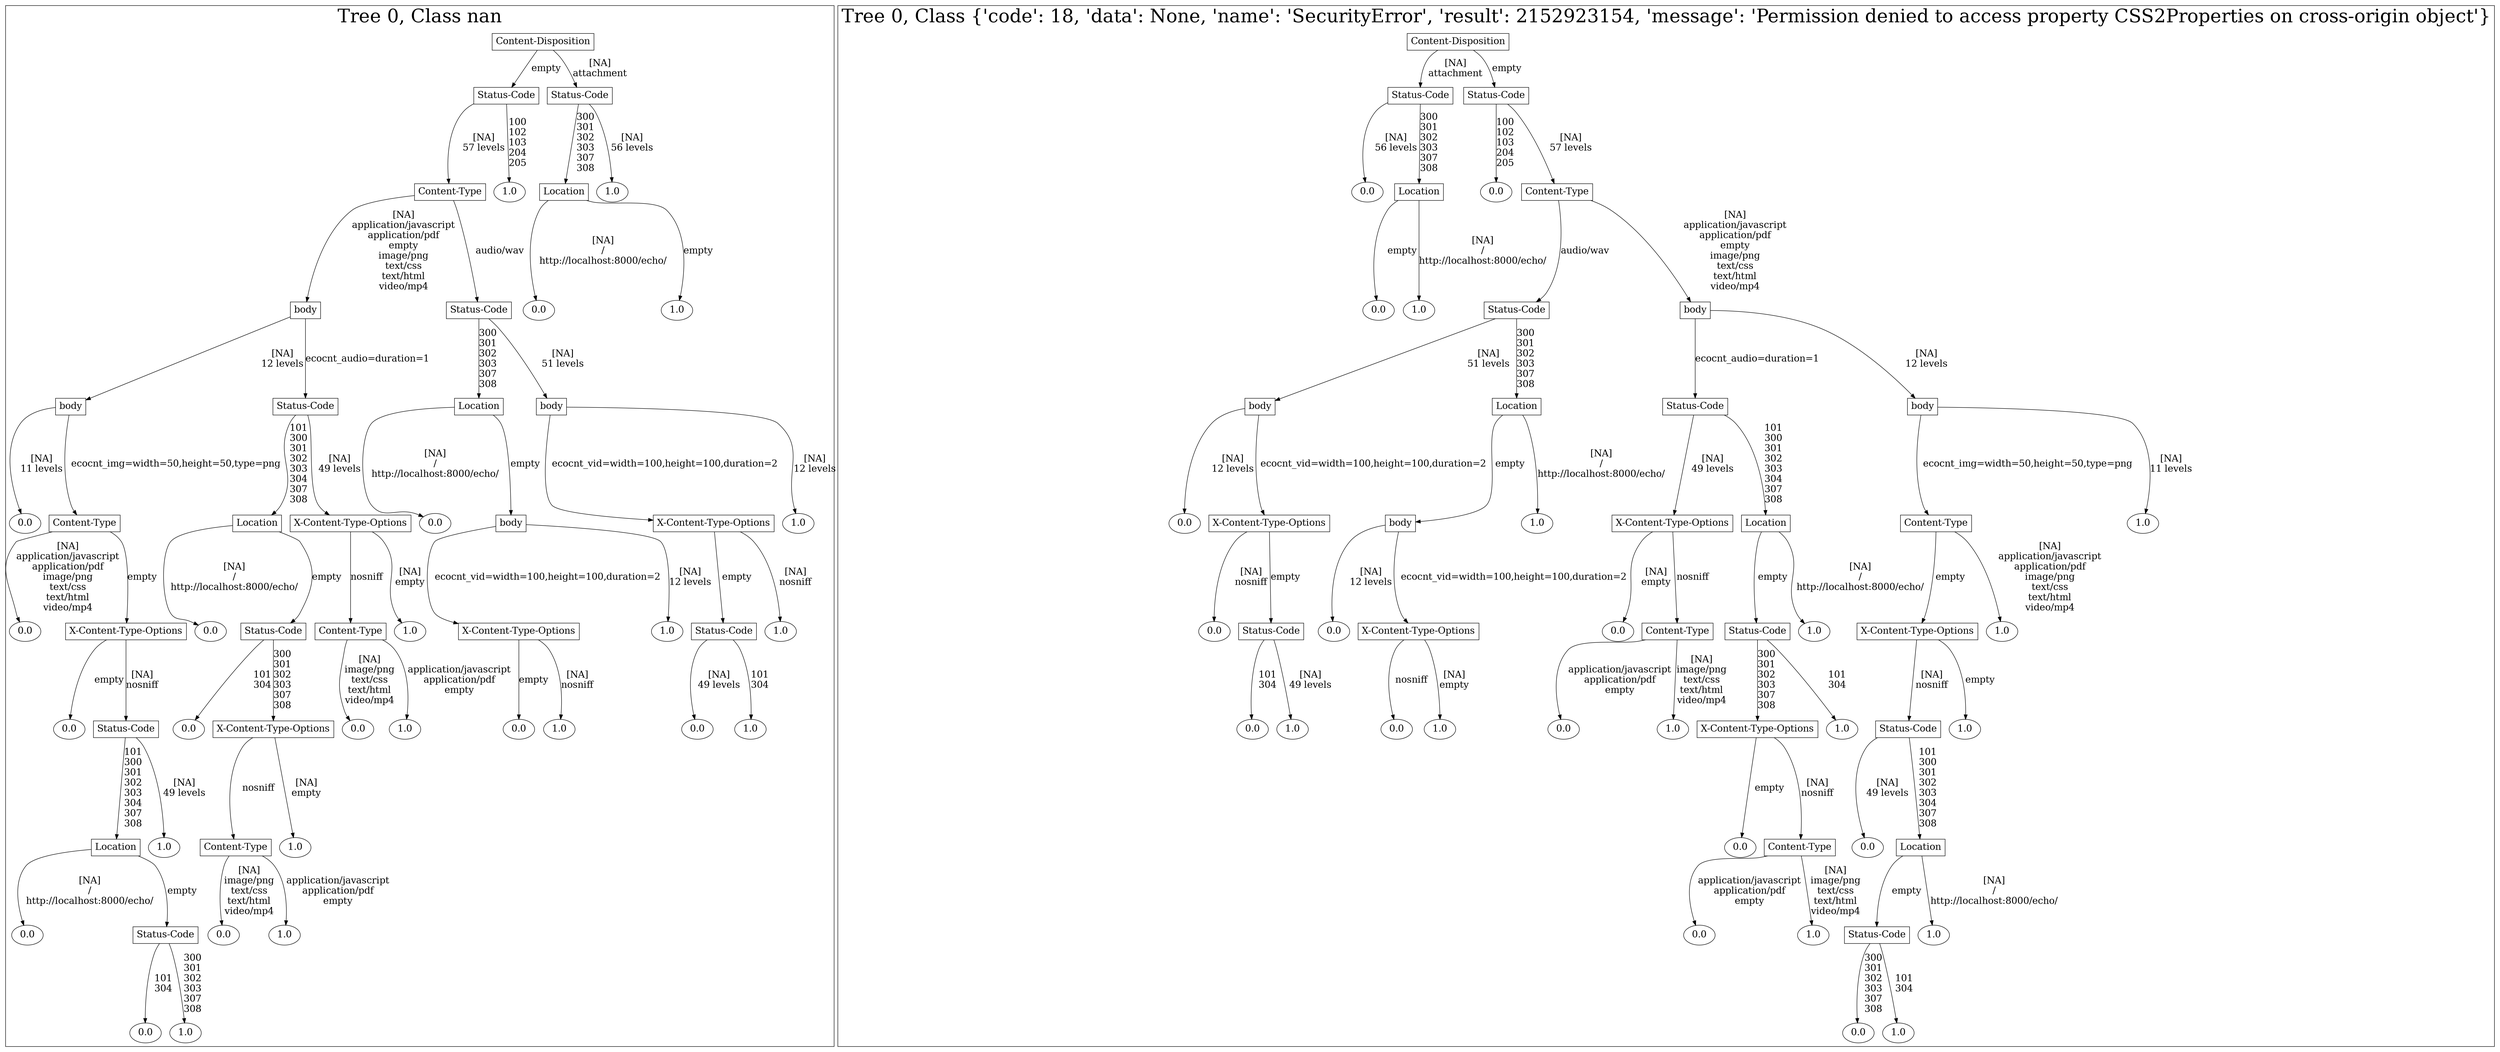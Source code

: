 /*
Generated by:
    http://https://github.com/h2oai/h2o-3/tree/master/h2o-genmodel/src/main/java/hex/genmodel/tools/PrintMojo.java
*/

/*
On a mac:

$ brew install graphviz
$ dot -Tpng file.gv -o file.png
$ open file.png
*/

digraph G {

subgraph cluster_0 {
/* Nodes */

/* Level 0 */
{
"SG_0_Node_0" [shape=box, fontsize=20, label="Content-Disposition"]
}

/* Level 1 */
{
"SG_0_Node_1" [shape=box, fontsize=20, label="Status-Code"]
"SG_0_Node_2" [shape=box, fontsize=20, label="Status-Code"]
}

/* Level 2 */
{
"SG_0_Node_3" [shape=box, fontsize=20, label="Content-Type"]
"SG_0_Node_26" [fontsize=20, label="1.0"]
"SG_0_Node_4" [shape=box, fontsize=20, label="Location"]
"SG_0_Node_27" [fontsize=20, label="1.0"]
}

/* Level 3 */
{
"SG_0_Node_5" [shape=box, fontsize=20, label="body"]
"SG_0_Node_6" [shape=box, fontsize=20, label="Status-Code"]
"SG_0_Node_28" [fontsize=20, label="0.0"]
"SG_0_Node_29" [fontsize=20, label="1.0"]
}

/* Level 4 */
{
"SG_0_Node_7" [shape=box, fontsize=20, label="body"]
"SG_0_Node_8" [shape=box, fontsize=20, label="Status-Code"]
"SG_0_Node_9" [shape=box, fontsize=20, label="Location"]
"SG_0_Node_10" [shape=box, fontsize=20, label="body"]
}

/* Level 5 */
{
"SG_0_Node_30" [fontsize=20, label="0.0"]
"SG_0_Node_11" [shape=box, fontsize=20, label="Content-Type"]
"SG_0_Node_12" [shape=box, fontsize=20, label="Location"]
"SG_0_Node_13" [shape=box, fontsize=20, label="X-Content-Type-Options"]
"SG_0_Node_31" [fontsize=20, label="0.0"]
"SG_0_Node_14" [shape=box, fontsize=20, label="body"]
"SG_0_Node_15" [shape=box, fontsize=20, label="X-Content-Type-Options"]
"SG_0_Node_32" [fontsize=20, label="1.0"]
}

/* Level 6 */
{
"SG_0_Node_33" [fontsize=20, label="0.0"]
"SG_0_Node_16" [shape=box, fontsize=20, label="X-Content-Type-Options"]
"SG_0_Node_34" [fontsize=20, label="0.0"]
"SG_0_Node_17" [shape=box, fontsize=20, label="Status-Code"]
"SG_0_Node_18" [shape=box, fontsize=20, label="Content-Type"]
"SG_0_Node_35" [fontsize=20, label="1.0"]
"SG_0_Node_19" [shape=box, fontsize=20, label="X-Content-Type-Options"]
"SG_0_Node_36" [fontsize=20, label="1.0"]
"SG_0_Node_20" [shape=box, fontsize=20, label="Status-Code"]
"SG_0_Node_37" [fontsize=20, label="1.0"]
}

/* Level 7 */
{
"SG_0_Node_38" [fontsize=20, label="0.0"]
"SG_0_Node_21" [shape=box, fontsize=20, label="Status-Code"]
"SG_0_Node_39" [fontsize=20, label="0.0"]
"SG_0_Node_22" [shape=box, fontsize=20, label="X-Content-Type-Options"]
"SG_0_Node_40" [fontsize=20, label="0.0"]
"SG_0_Node_41" [fontsize=20, label="1.0"]
"SG_0_Node_42" [fontsize=20, label="0.0"]
"SG_0_Node_43" [fontsize=20, label="1.0"]
"SG_0_Node_44" [fontsize=20, label="0.0"]
"SG_0_Node_45" [fontsize=20, label="1.0"]
}

/* Level 8 */
{
"SG_0_Node_23" [shape=box, fontsize=20, label="Location"]
"SG_0_Node_46" [fontsize=20, label="1.0"]
"SG_0_Node_24" [shape=box, fontsize=20, label="Content-Type"]
"SG_0_Node_47" [fontsize=20, label="1.0"]
}

/* Level 9 */
{
"SG_0_Node_48" [fontsize=20, label="0.0"]
"SG_0_Node_25" [shape=box, fontsize=20, label="Status-Code"]
"SG_0_Node_49" [fontsize=20, label="0.0"]
"SG_0_Node_50" [fontsize=20, label="1.0"]
}

/* Level 10 */
{
"SG_0_Node_51" [fontsize=20, label="0.0"]
"SG_0_Node_52" [fontsize=20, label="1.0"]
}

/* Edges */
"SG_0_Node_0" -> "SG_0_Node_1" [fontsize=20, label="empty
"]
"SG_0_Node_0" -> "SG_0_Node_2" [fontsize=20, label="[NA]
attachment
"]
"SG_0_Node_2" -> "SG_0_Node_4" [fontsize=20, label="300
301
302
303
307
308
"]
"SG_0_Node_2" -> "SG_0_Node_27" [fontsize=20, label="[NA]
56 levels
"]
"SG_0_Node_4" -> "SG_0_Node_28" [fontsize=20, label="[NA]
/
http://localhost:8000/echo/
"]
"SG_0_Node_4" -> "SG_0_Node_29" [fontsize=20, label="empty
"]
"SG_0_Node_1" -> "SG_0_Node_3" [fontsize=20, label="[NA]
57 levels
"]
"SG_0_Node_1" -> "SG_0_Node_26" [fontsize=20, label="100
102
103
204
205
"]
"SG_0_Node_3" -> "SG_0_Node_5" [fontsize=20, label="[NA]
application/javascript
application/pdf
empty
image/png
text/css
text/html
video/mp4
"]
"SG_0_Node_3" -> "SG_0_Node_6" [fontsize=20, label="audio/wav
"]
"SG_0_Node_6" -> "SG_0_Node_9" [fontsize=20, label="300
301
302
303
307
308
"]
"SG_0_Node_6" -> "SG_0_Node_10" [fontsize=20, label="[NA]
51 levels
"]
"SG_0_Node_10" -> "SG_0_Node_15" [fontsize=20, label="ecocnt_vid=width=100,height=100,duration=2
"]
"SG_0_Node_10" -> "SG_0_Node_32" [fontsize=20, label="[NA]
12 levels
"]
"SG_0_Node_15" -> "SG_0_Node_20" [fontsize=20, label="empty
"]
"SG_0_Node_15" -> "SG_0_Node_37" [fontsize=20, label="[NA]
nosniff
"]
"SG_0_Node_20" -> "SG_0_Node_44" [fontsize=20, label="[NA]
49 levels
"]
"SG_0_Node_20" -> "SG_0_Node_45" [fontsize=20, label="101
304
"]
"SG_0_Node_9" -> "SG_0_Node_31" [fontsize=20, label="[NA]
/
http://localhost:8000/echo/
"]
"SG_0_Node_9" -> "SG_0_Node_14" [fontsize=20, label="empty
"]
"SG_0_Node_14" -> "SG_0_Node_19" [fontsize=20, label="ecocnt_vid=width=100,height=100,duration=2
"]
"SG_0_Node_14" -> "SG_0_Node_36" [fontsize=20, label="[NA]
12 levels
"]
"SG_0_Node_19" -> "SG_0_Node_42" [fontsize=20, label="empty
"]
"SG_0_Node_19" -> "SG_0_Node_43" [fontsize=20, label="[NA]
nosniff
"]
"SG_0_Node_5" -> "SG_0_Node_7" [fontsize=20, label="[NA]
12 levels
"]
"SG_0_Node_5" -> "SG_0_Node_8" [fontsize=20, label="ecocnt_audio=duration=1
"]
"SG_0_Node_8" -> "SG_0_Node_12" [fontsize=20, label="101
300
301
302
303
304
307
308
"]
"SG_0_Node_8" -> "SG_0_Node_13" [fontsize=20, label="[NA]
49 levels
"]
"SG_0_Node_13" -> "SG_0_Node_18" [fontsize=20, label="nosniff
"]
"SG_0_Node_13" -> "SG_0_Node_35" [fontsize=20, label="[NA]
empty
"]
"SG_0_Node_18" -> "SG_0_Node_40" [fontsize=20, label="[NA]
image/png
text/css
text/html
video/mp4
"]
"SG_0_Node_18" -> "SG_0_Node_41" [fontsize=20, label="application/javascript
application/pdf
empty
"]
"SG_0_Node_12" -> "SG_0_Node_34" [fontsize=20, label="[NA]
/
http://localhost:8000/echo/
"]
"SG_0_Node_12" -> "SG_0_Node_17" [fontsize=20, label="empty
"]
"SG_0_Node_17" -> "SG_0_Node_39" [fontsize=20, label="101
304
"]
"SG_0_Node_17" -> "SG_0_Node_22" [fontsize=20, label="300
301
302
303
307
308
"]
"SG_0_Node_22" -> "SG_0_Node_24" [fontsize=20, label="nosniff
"]
"SG_0_Node_22" -> "SG_0_Node_47" [fontsize=20, label="[NA]
empty
"]
"SG_0_Node_24" -> "SG_0_Node_49" [fontsize=20, label="[NA]
image/png
text/css
text/html
video/mp4
"]
"SG_0_Node_24" -> "SG_0_Node_50" [fontsize=20, label="application/javascript
application/pdf
empty
"]
"SG_0_Node_7" -> "SG_0_Node_30" [fontsize=20, label="[NA]
11 levels
"]
"SG_0_Node_7" -> "SG_0_Node_11" [fontsize=20, label="ecocnt_img=width=50,height=50,type=png
"]
"SG_0_Node_11" -> "SG_0_Node_33" [fontsize=20, label="[NA]
application/javascript
application/pdf
image/png
text/css
text/html
video/mp4
"]
"SG_0_Node_11" -> "SG_0_Node_16" [fontsize=20, label="empty
"]
"SG_0_Node_16" -> "SG_0_Node_38" [fontsize=20, label="empty
"]
"SG_0_Node_16" -> "SG_0_Node_21" [fontsize=20, label="[NA]
nosniff
"]
"SG_0_Node_21" -> "SG_0_Node_23" [fontsize=20, label="101
300
301
302
303
304
307
308
"]
"SG_0_Node_21" -> "SG_0_Node_46" [fontsize=20, label="[NA]
49 levels
"]
"SG_0_Node_23" -> "SG_0_Node_48" [fontsize=20, label="[NA]
/
http://localhost:8000/echo/
"]
"SG_0_Node_23" -> "SG_0_Node_25" [fontsize=20, label="empty
"]
"SG_0_Node_25" -> "SG_0_Node_51" [fontsize=20, label="101
304
"]
"SG_0_Node_25" -> "SG_0_Node_52" [fontsize=20, label="300
301
302
303
307
308
"]

fontsize=40
label="Tree 0, Class nan"
}

subgraph cluster_1 {
/* Nodes */

/* Level 0 */
{
"SG_1_Node_0" [shape=box, fontsize=20, label="Content-Disposition"]
}

/* Level 1 */
{
"SG_1_Node_1" [shape=box, fontsize=20, label="Status-Code"]
"SG_1_Node_2" [shape=box, fontsize=20, label="Status-Code"]
}

/* Level 2 */
{
"SG_1_Node_26" [fontsize=20, label="0.0"]
"SG_1_Node_3" [shape=box, fontsize=20, label="Location"]
"SG_1_Node_27" [fontsize=20, label="0.0"]
"SG_1_Node_4" [shape=box, fontsize=20, label="Content-Type"]
}

/* Level 3 */
{
"SG_1_Node_28" [fontsize=20, label="0.0"]
"SG_1_Node_29" [fontsize=20, label="1.0"]
"SG_1_Node_5" [shape=box, fontsize=20, label="Status-Code"]
"SG_1_Node_6" [shape=box, fontsize=20, label="body"]
}

/* Level 4 */
{
"SG_1_Node_7" [shape=box, fontsize=20, label="body"]
"SG_1_Node_8" [shape=box, fontsize=20, label="Location"]
"SG_1_Node_9" [shape=box, fontsize=20, label="Status-Code"]
"SG_1_Node_10" [shape=box, fontsize=20, label="body"]
}

/* Level 5 */
{
"SG_1_Node_30" [fontsize=20, label="0.0"]
"SG_1_Node_11" [shape=box, fontsize=20, label="X-Content-Type-Options"]
"SG_1_Node_12" [shape=box, fontsize=20, label="body"]
"SG_1_Node_31" [fontsize=20, label="1.0"]
"SG_1_Node_13" [shape=box, fontsize=20, label="X-Content-Type-Options"]
"SG_1_Node_14" [shape=box, fontsize=20, label="Location"]
"SG_1_Node_15" [shape=box, fontsize=20, label="Content-Type"]
"SG_1_Node_32" [fontsize=20, label="1.0"]
}

/* Level 6 */
{
"SG_1_Node_33" [fontsize=20, label="0.0"]
"SG_1_Node_16" [shape=box, fontsize=20, label="Status-Code"]
"SG_1_Node_34" [fontsize=20, label="0.0"]
"SG_1_Node_17" [shape=box, fontsize=20, label="X-Content-Type-Options"]
"SG_1_Node_35" [fontsize=20, label="0.0"]
"SG_1_Node_18" [shape=box, fontsize=20, label="Content-Type"]
"SG_1_Node_19" [shape=box, fontsize=20, label="Status-Code"]
"SG_1_Node_36" [fontsize=20, label="1.0"]
"SG_1_Node_20" [shape=box, fontsize=20, label="X-Content-Type-Options"]
"SG_1_Node_37" [fontsize=20, label="1.0"]
}

/* Level 7 */
{
"SG_1_Node_38" [fontsize=20, label="0.0"]
"SG_1_Node_39" [fontsize=20, label="1.0"]
"SG_1_Node_40" [fontsize=20, label="0.0"]
"SG_1_Node_41" [fontsize=20, label="1.0"]
"SG_1_Node_42" [fontsize=20, label="0.0"]
"SG_1_Node_43" [fontsize=20, label="1.0"]
"SG_1_Node_21" [shape=box, fontsize=20, label="X-Content-Type-Options"]
"SG_1_Node_44" [fontsize=20, label="1.0"]
"SG_1_Node_22" [shape=box, fontsize=20, label="Status-Code"]
"SG_1_Node_45" [fontsize=20, label="1.0"]
}

/* Level 8 */
{
"SG_1_Node_46" [fontsize=20, label="0.0"]
"SG_1_Node_23" [shape=box, fontsize=20, label="Content-Type"]
"SG_1_Node_47" [fontsize=20, label="0.0"]
"SG_1_Node_24" [shape=box, fontsize=20, label="Location"]
}

/* Level 9 */
{
"SG_1_Node_48" [fontsize=20, label="0.0"]
"SG_1_Node_49" [fontsize=20, label="1.0"]
"SG_1_Node_25" [shape=box, fontsize=20, label="Status-Code"]
"SG_1_Node_50" [fontsize=20, label="1.0"]
}

/* Level 10 */
{
"SG_1_Node_51" [fontsize=20, label="0.0"]
"SG_1_Node_52" [fontsize=20, label="1.0"]
}

/* Edges */
"SG_1_Node_0" -> "SG_1_Node_1" [fontsize=20, label="[NA]
attachment
"]
"SG_1_Node_0" -> "SG_1_Node_2" [fontsize=20, label="empty
"]
"SG_1_Node_2" -> "SG_1_Node_27" [fontsize=20, label="100
102
103
204
205
"]
"SG_1_Node_2" -> "SG_1_Node_4" [fontsize=20, label="[NA]
57 levels
"]
"SG_1_Node_4" -> "SG_1_Node_5" [fontsize=20, label="audio/wav
"]
"SG_1_Node_4" -> "SG_1_Node_6" [fontsize=20, label="[NA]
application/javascript
application/pdf
empty
image/png
text/css
text/html
video/mp4
"]
"SG_1_Node_6" -> "SG_1_Node_9" [fontsize=20, label="ecocnt_audio=duration=1
"]
"SG_1_Node_6" -> "SG_1_Node_10" [fontsize=20, label="[NA]
12 levels
"]
"SG_1_Node_10" -> "SG_1_Node_15" [fontsize=20, label="ecocnt_img=width=50,height=50,type=png
"]
"SG_1_Node_10" -> "SG_1_Node_32" [fontsize=20, label="[NA]
11 levels
"]
"SG_1_Node_15" -> "SG_1_Node_20" [fontsize=20, label="empty
"]
"SG_1_Node_15" -> "SG_1_Node_37" [fontsize=20, label="[NA]
application/javascript
application/pdf
image/png
text/css
text/html
video/mp4
"]
"SG_1_Node_20" -> "SG_1_Node_22" [fontsize=20, label="[NA]
nosniff
"]
"SG_1_Node_20" -> "SG_1_Node_45" [fontsize=20, label="empty
"]
"SG_1_Node_22" -> "SG_1_Node_47" [fontsize=20, label="[NA]
49 levels
"]
"SG_1_Node_22" -> "SG_1_Node_24" [fontsize=20, label="101
300
301
302
303
304
307
308
"]
"SG_1_Node_24" -> "SG_1_Node_25" [fontsize=20, label="empty
"]
"SG_1_Node_24" -> "SG_1_Node_50" [fontsize=20, label="[NA]
/
http://localhost:8000/echo/
"]
"SG_1_Node_25" -> "SG_1_Node_51" [fontsize=20, label="300
301
302
303
307
308
"]
"SG_1_Node_25" -> "SG_1_Node_52" [fontsize=20, label="101
304
"]
"SG_1_Node_9" -> "SG_1_Node_13" [fontsize=20, label="[NA]
49 levels
"]
"SG_1_Node_9" -> "SG_1_Node_14" [fontsize=20, label="101
300
301
302
303
304
307
308
"]
"SG_1_Node_14" -> "SG_1_Node_19" [fontsize=20, label="empty
"]
"SG_1_Node_14" -> "SG_1_Node_36" [fontsize=20, label="[NA]
/
http://localhost:8000/echo/
"]
"SG_1_Node_19" -> "SG_1_Node_21" [fontsize=20, label="300
301
302
303
307
308
"]
"SG_1_Node_19" -> "SG_1_Node_44" [fontsize=20, label="101
304
"]
"SG_1_Node_21" -> "SG_1_Node_46" [fontsize=20, label="empty
"]
"SG_1_Node_21" -> "SG_1_Node_23" [fontsize=20, label="[NA]
nosniff
"]
"SG_1_Node_23" -> "SG_1_Node_48" [fontsize=20, label="application/javascript
application/pdf
empty
"]
"SG_1_Node_23" -> "SG_1_Node_49" [fontsize=20, label="[NA]
image/png
text/css
text/html
video/mp4
"]
"SG_1_Node_13" -> "SG_1_Node_35" [fontsize=20, label="[NA]
empty
"]
"SG_1_Node_13" -> "SG_1_Node_18" [fontsize=20, label="nosniff
"]
"SG_1_Node_18" -> "SG_1_Node_42" [fontsize=20, label="application/javascript
application/pdf
empty
"]
"SG_1_Node_18" -> "SG_1_Node_43" [fontsize=20, label="[NA]
image/png
text/css
text/html
video/mp4
"]
"SG_1_Node_5" -> "SG_1_Node_7" [fontsize=20, label="[NA]
51 levels
"]
"SG_1_Node_5" -> "SG_1_Node_8" [fontsize=20, label="300
301
302
303
307
308
"]
"SG_1_Node_8" -> "SG_1_Node_12" [fontsize=20, label="empty
"]
"SG_1_Node_8" -> "SG_1_Node_31" [fontsize=20, label="[NA]
/
http://localhost:8000/echo/
"]
"SG_1_Node_12" -> "SG_1_Node_34" [fontsize=20, label="[NA]
12 levels
"]
"SG_1_Node_12" -> "SG_1_Node_17" [fontsize=20, label="ecocnt_vid=width=100,height=100,duration=2
"]
"SG_1_Node_17" -> "SG_1_Node_40" [fontsize=20, label="nosniff
"]
"SG_1_Node_17" -> "SG_1_Node_41" [fontsize=20, label="[NA]
empty
"]
"SG_1_Node_7" -> "SG_1_Node_30" [fontsize=20, label="[NA]
12 levels
"]
"SG_1_Node_7" -> "SG_1_Node_11" [fontsize=20, label="ecocnt_vid=width=100,height=100,duration=2
"]
"SG_1_Node_11" -> "SG_1_Node_33" [fontsize=20, label="[NA]
nosniff
"]
"SG_1_Node_11" -> "SG_1_Node_16" [fontsize=20, label="empty
"]
"SG_1_Node_16" -> "SG_1_Node_38" [fontsize=20, label="101
304
"]
"SG_1_Node_16" -> "SG_1_Node_39" [fontsize=20, label="[NA]
49 levels
"]
"SG_1_Node_1" -> "SG_1_Node_26" [fontsize=20, label="[NA]
56 levels
"]
"SG_1_Node_1" -> "SG_1_Node_3" [fontsize=20, label="300
301
302
303
307
308
"]
"SG_1_Node_3" -> "SG_1_Node_28" [fontsize=20, label="empty
"]
"SG_1_Node_3" -> "SG_1_Node_29" [fontsize=20, label="[NA]
/
http://localhost:8000/echo/
"]

fontsize=40
label="Tree 0, Class {'code': 18, 'data': None, 'name': 'SecurityError', 'result': 2152923154, 'message': 'Permission denied to access property CSS2Properties on cross-origin object'}"
}

}


